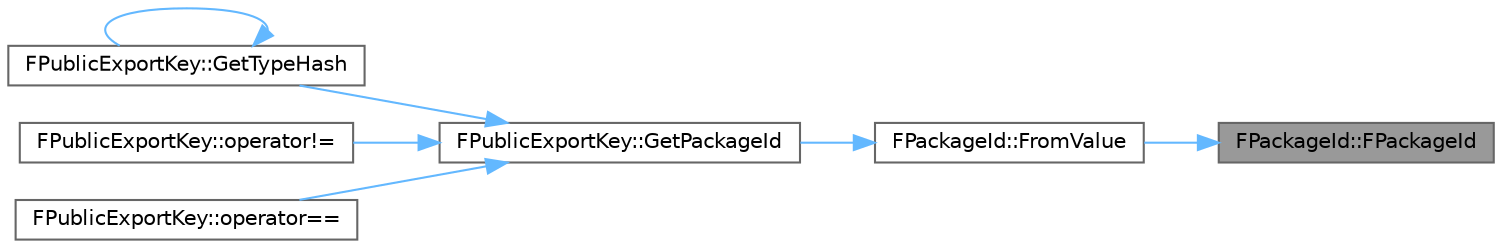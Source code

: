 digraph "FPackageId::FPackageId"
{
 // INTERACTIVE_SVG=YES
 // LATEX_PDF_SIZE
  bgcolor="transparent";
  edge [fontname=Helvetica,fontsize=10,labelfontname=Helvetica,labelfontsize=10];
  node [fontname=Helvetica,fontsize=10,shape=box,height=0.2,width=0.4];
  rankdir="RL";
  Node1 [id="Node000001",label="FPackageId::FPackageId",height=0.2,width=0.4,color="gray40", fillcolor="grey60", style="filled", fontcolor="black",tooltip=" "];
  Node1 -> Node2 [id="edge1_Node000001_Node000002",dir="back",color="steelblue1",style="solid",tooltip=" "];
  Node2 [id="Node000002",label="FPackageId::FromValue",height=0.2,width=0.4,color="grey40", fillcolor="white", style="filled",URL="$d3/dc8/classFPackageId.html#a264ebd51382c11aa51cd9f4fe6cbbbc4",tooltip=" "];
  Node2 -> Node3 [id="edge2_Node000002_Node000003",dir="back",color="steelblue1",style="solid",tooltip=" "];
  Node3 [id="Node000003",label="FPublicExportKey::GetPackageId",height=0.2,width=0.4,color="grey40", fillcolor="white", style="filled",URL="$d5/d5b/classFPublicExportKey.html#adce85bdbe65a7660bdea77eadaa710d3",tooltip=" "];
  Node3 -> Node4 [id="edge3_Node000003_Node000004",dir="back",color="steelblue1",style="solid",tooltip=" "];
  Node4 [id="Node000004",label="FPublicExportKey::GetTypeHash",height=0.2,width=0.4,color="grey40", fillcolor="white", style="filled",URL="$d5/d5b/classFPublicExportKey.html#a921f516fc0c52ab4eeb39c9c5f5d6be5",tooltip=" "];
  Node4 -> Node4 [id="edge4_Node000004_Node000004",dir="back",color="steelblue1",style="solid",tooltip=" "];
  Node3 -> Node5 [id="edge5_Node000003_Node000005",dir="back",color="steelblue1",style="solid",tooltip=" "];
  Node5 [id="Node000005",label="FPublicExportKey::operator!=",height=0.2,width=0.4,color="grey40", fillcolor="white", style="filled",URL="$d5/d5b/classFPublicExportKey.html#a210692b77ab78d082af4f0a70cfdf085",tooltip=" "];
  Node3 -> Node6 [id="edge6_Node000003_Node000006",dir="back",color="steelblue1",style="solid",tooltip=" "];
  Node6 [id="Node000006",label="FPublicExportKey::operator==",height=0.2,width=0.4,color="grey40", fillcolor="white", style="filled",URL="$d5/d5b/classFPublicExportKey.html#ae08d43451c550b5340db4aae9c342f05",tooltip=" "];
}

